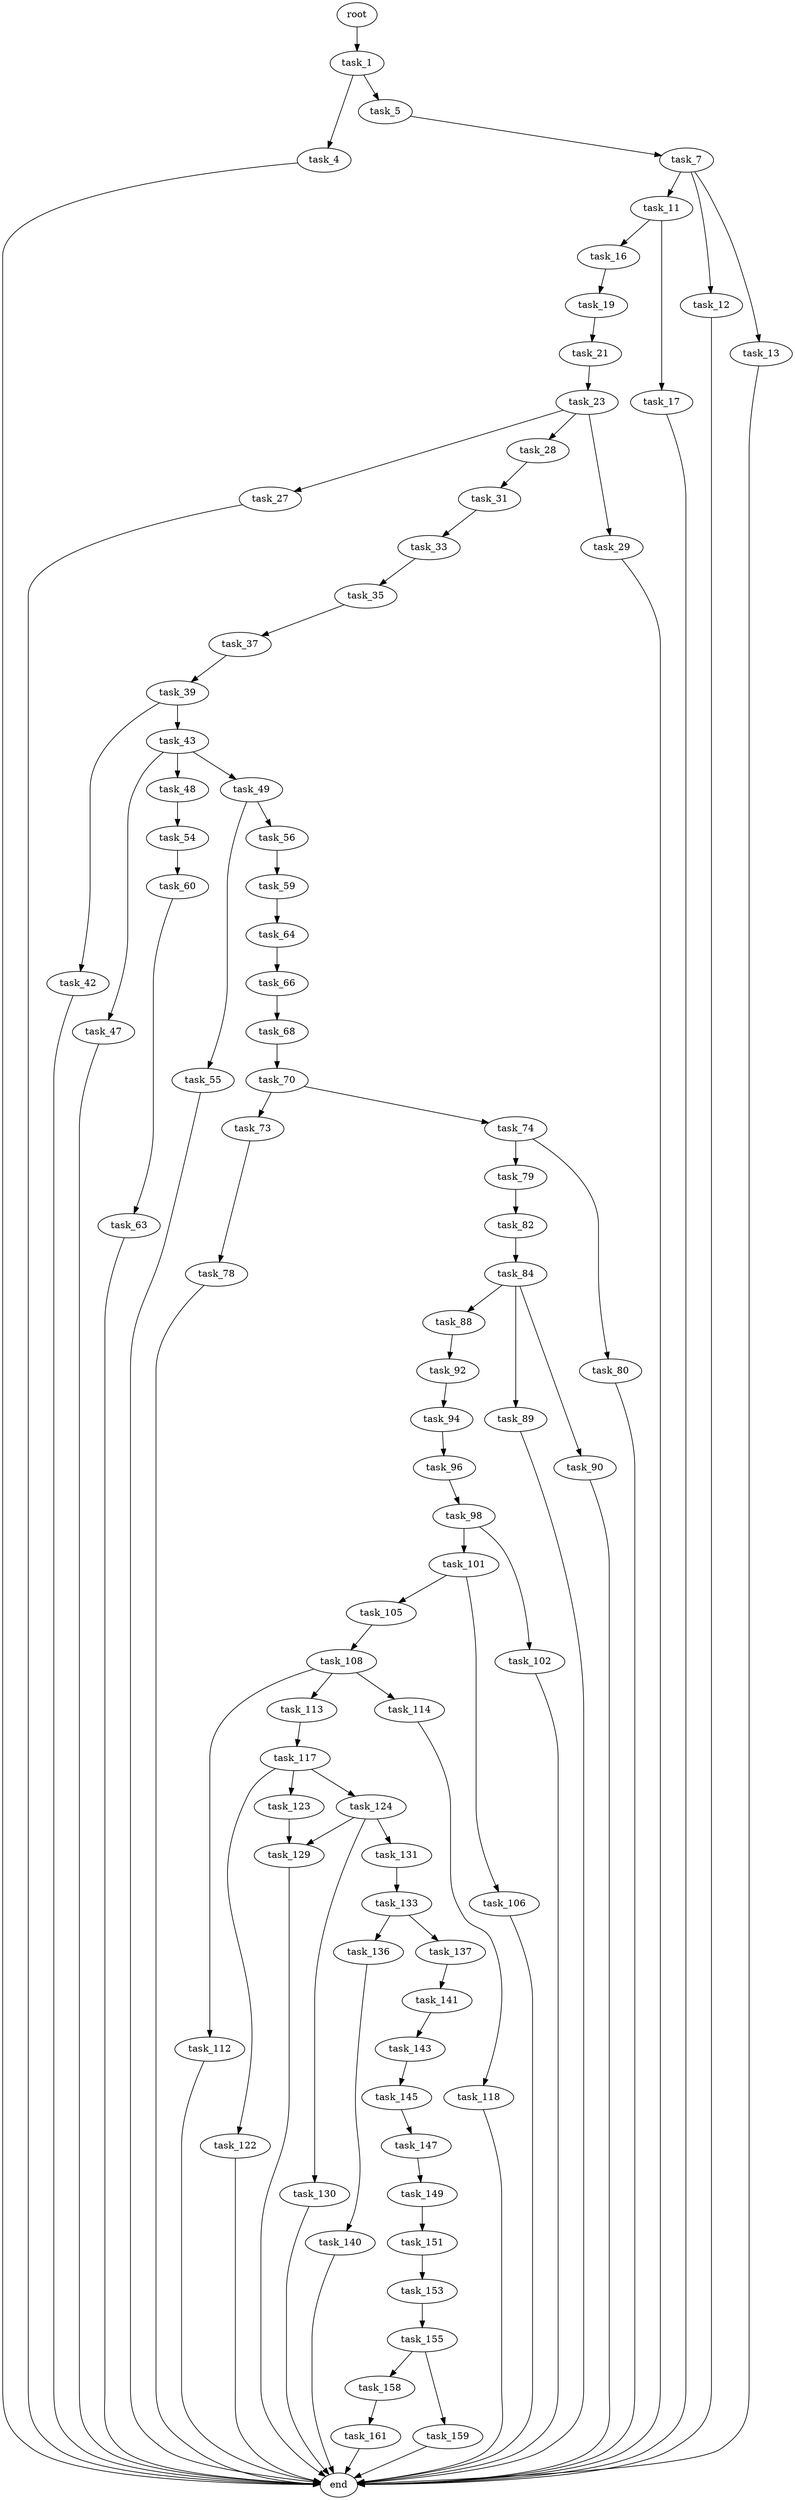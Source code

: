 digraph G {
  root [size="0.000000"];
  task_1 [size="9747843729.000000"];
  task_4 [size="231928233984.000000"];
  task_5 [size="134217728000.000000"];
  task_7 [size="1073741824000.000000"];
  task_11 [size="44326841103.000000"];
  task_12 [size="56543403162.000000"];
  task_13 [size="5284849174.000000"];
  task_16 [size="368293445632.000000"];
  task_17 [size="134217728000.000000"];
  task_19 [size="1036917481.000000"];
  task_21 [size="1751106720.000000"];
  task_23 [size="20555458678.000000"];
  task_27 [size="1073741824000.000000"];
  task_28 [size="196096265970.000000"];
  task_29 [size="21596470624.000000"];
  task_31 [size="43936463315.000000"];
  task_33 [size="363652163968.000000"];
  task_35 [size="4618928874.000000"];
  task_37 [size="195614629166.000000"];
  task_39 [size="29713546023.000000"];
  task_42 [size="368293445632.000000"];
  task_43 [size="549755813888.000000"];
  task_47 [size="11624895675.000000"];
  task_48 [size="782757789696.000000"];
  task_49 [size="231928233984.000000"];
  task_54 [size="1475035066.000000"];
  task_55 [size="82847132673.000000"];
  task_56 [size="368293445632.000000"];
  task_59 [size="197504773751.000000"];
  task_60 [size="7469226628.000000"];
  task_63 [size="94797818252.000000"];
  task_64 [size="231928233984.000000"];
  task_66 [size="78416737547.000000"];
  task_68 [size="14891327096.000000"];
  task_70 [size="68719476736.000000"];
  task_73 [size="1073741824000.000000"];
  task_74 [size="8589934592.000000"];
  task_78 [size="29562602638.000000"];
  task_79 [size="14094757285.000000"];
  task_80 [size="549755813888.000000"];
  task_82 [size="549755813888.000000"];
  task_84 [size="134592745233.000000"];
  task_88 [size="148801621954.000000"];
  task_89 [size="368293445632.000000"];
  task_90 [size="549755813888.000000"];
  task_92 [size="18544553735.000000"];
  task_94 [size="27286137773.000000"];
  task_96 [size="29398942802.000000"];
  task_98 [size="89520533230.000000"];
  task_101 [size="782757789696.000000"];
  task_102 [size="68719476736.000000"];
  task_105 [size="599736574036.000000"];
  task_106 [size="21041178279.000000"];
  task_108 [size="144353301269.000000"];
  task_112 [size="713250207835.000000"];
  task_113 [size="759416266721.000000"];
  task_114 [size="224756853365.000000"];
  task_117 [size="549755813888.000000"];
  task_118 [size="97883278446.000000"];
  task_122 [size="8589934592.000000"];
  task_123 [size="549755813888.000000"];
  task_124 [size="68719476736.000000"];
  task_129 [size="653407502.000000"];
  task_130 [size="2986776441.000000"];
  task_131 [size="8759507696.000000"];
  task_133 [size="248908194986.000000"];
  task_136 [size="311838948680.000000"];
  task_137 [size="49290178386.000000"];
  task_140 [size="223386282327.000000"];
  task_141 [size="499236202164.000000"];
  task_143 [size="17206592069.000000"];
  task_145 [size="1073741824000.000000"];
  task_147 [size="231928233984.000000"];
  task_149 [size="568215612718.000000"];
  task_151 [size="22588041216.000000"];
  task_153 [size="297324981802.000000"];
  task_155 [size="11756855485.000000"];
  task_158 [size="138888662834.000000"];
  task_159 [size="1073741824000.000000"];
  task_161 [size="549755813888.000000"];
  end [size="0.000000"];

  root -> task_1 [size="1.000000"];
  task_1 -> task_4 [size="301989888.000000"];
  task_1 -> task_5 [size="301989888.000000"];
  task_4 -> end [size="1.000000"];
  task_5 -> task_7 [size="209715200.000000"];
  task_7 -> task_11 [size="838860800.000000"];
  task_7 -> task_12 [size="838860800.000000"];
  task_7 -> task_13 [size="838860800.000000"];
  task_11 -> task_16 [size="838860800.000000"];
  task_11 -> task_17 [size="838860800.000000"];
  task_12 -> end [size="1.000000"];
  task_13 -> end [size="1.000000"];
  task_16 -> task_19 [size="411041792.000000"];
  task_17 -> end [size="1.000000"];
  task_19 -> task_21 [size="75497472.000000"];
  task_21 -> task_23 [size="209715200.000000"];
  task_23 -> task_27 [size="838860800.000000"];
  task_23 -> task_28 [size="838860800.000000"];
  task_23 -> task_29 [size="838860800.000000"];
  task_27 -> end [size="1.000000"];
  task_28 -> task_31 [size="209715200.000000"];
  task_29 -> end [size="1.000000"];
  task_31 -> task_33 [size="33554432.000000"];
  task_33 -> task_35 [size="679477248.000000"];
  task_35 -> task_37 [size="75497472.000000"];
  task_37 -> task_39 [size="134217728.000000"];
  task_39 -> task_42 [size="679477248.000000"];
  task_39 -> task_43 [size="679477248.000000"];
  task_42 -> end [size="1.000000"];
  task_43 -> task_47 [size="536870912.000000"];
  task_43 -> task_48 [size="536870912.000000"];
  task_43 -> task_49 [size="536870912.000000"];
  task_47 -> end [size="1.000000"];
  task_48 -> task_54 [size="679477248.000000"];
  task_49 -> task_55 [size="301989888.000000"];
  task_49 -> task_56 [size="301989888.000000"];
  task_54 -> task_60 [size="75497472.000000"];
  task_55 -> end [size="1.000000"];
  task_56 -> task_59 [size="411041792.000000"];
  task_59 -> task_64 [size="301989888.000000"];
  task_60 -> task_63 [size="209715200.000000"];
  task_63 -> end [size="1.000000"];
  task_64 -> task_66 [size="301989888.000000"];
  task_66 -> task_68 [size="75497472.000000"];
  task_68 -> task_70 [size="411041792.000000"];
  task_70 -> task_73 [size="134217728.000000"];
  task_70 -> task_74 [size="134217728.000000"];
  task_73 -> task_78 [size="838860800.000000"];
  task_74 -> task_79 [size="33554432.000000"];
  task_74 -> task_80 [size="33554432.000000"];
  task_78 -> end [size="1.000000"];
  task_79 -> task_82 [size="411041792.000000"];
  task_80 -> end [size="1.000000"];
  task_82 -> task_84 [size="536870912.000000"];
  task_84 -> task_88 [size="301989888.000000"];
  task_84 -> task_89 [size="301989888.000000"];
  task_84 -> task_90 [size="301989888.000000"];
  task_88 -> task_92 [size="134217728.000000"];
  task_89 -> end [size="1.000000"];
  task_90 -> end [size="1.000000"];
  task_92 -> task_94 [size="75497472.000000"];
  task_94 -> task_96 [size="536870912.000000"];
  task_96 -> task_98 [size="536870912.000000"];
  task_98 -> task_101 [size="301989888.000000"];
  task_98 -> task_102 [size="301989888.000000"];
  task_101 -> task_105 [size="679477248.000000"];
  task_101 -> task_106 [size="679477248.000000"];
  task_102 -> end [size="1.000000"];
  task_105 -> task_108 [size="679477248.000000"];
  task_106 -> end [size="1.000000"];
  task_108 -> task_112 [size="679477248.000000"];
  task_108 -> task_113 [size="679477248.000000"];
  task_108 -> task_114 [size="679477248.000000"];
  task_112 -> end [size="1.000000"];
  task_113 -> task_117 [size="536870912.000000"];
  task_114 -> task_118 [size="838860800.000000"];
  task_117 -> task_122 [size="536870912.000000"];
  task_117 -> task_123 [size="536870912.000000"];
  task_117 -> task_124 [size="536870912.000000"];
  task_118 -> end [size="1.000000"];
  task_122 -> end [size="1.000000"];
  task_123 -> task_129 [size="536870912.000000"];
  task_124 -> task_129 [size="134217728.000000"];
  task_124 -> task_130 [size="134217728.000000"];
  task_124 -> task_131 [size="134217728.000000"];
  task_129 -> end [size="1.000000"];
  task_130 -> end [size="1.000000"];
  task_131 -> task_133 [size="679477248.000000"];
  task_133 -> task_136 [size="301989888.000000"];
  task_133 -> task_137 [size="301989888.000000"];
  task_136 -> task_140 [size="838860800.000000"];
  task_137 -> task_141 [size="838860800.000000"];
  task_140 -> end [size="1.000000"];
  task_141 -> task_143 [size="838860800.000000"];
  task_143 -> task_145 [size="679477248.000000"];
  task_145 -> task_147 [size="838860800.000000"];
  task_147 -> task_149 [size="301989888.000000"];
  task_149 -> task_151 [size="411041792.000000"];
  task_151 -> task_153 [size="75497472.000000"];
  task_153 -> task_155 [size="838860800.000000"];
  task_155 -> task_158 [size="301989888.000000"];
  task_155 -> task_159 [size="301989888.000000"];
  task_158 -> task_161 [size="536870912.000000"];
  task_159 -> end [size="1.000000"];
  task_161 -> end [size="1.000000"];
}
